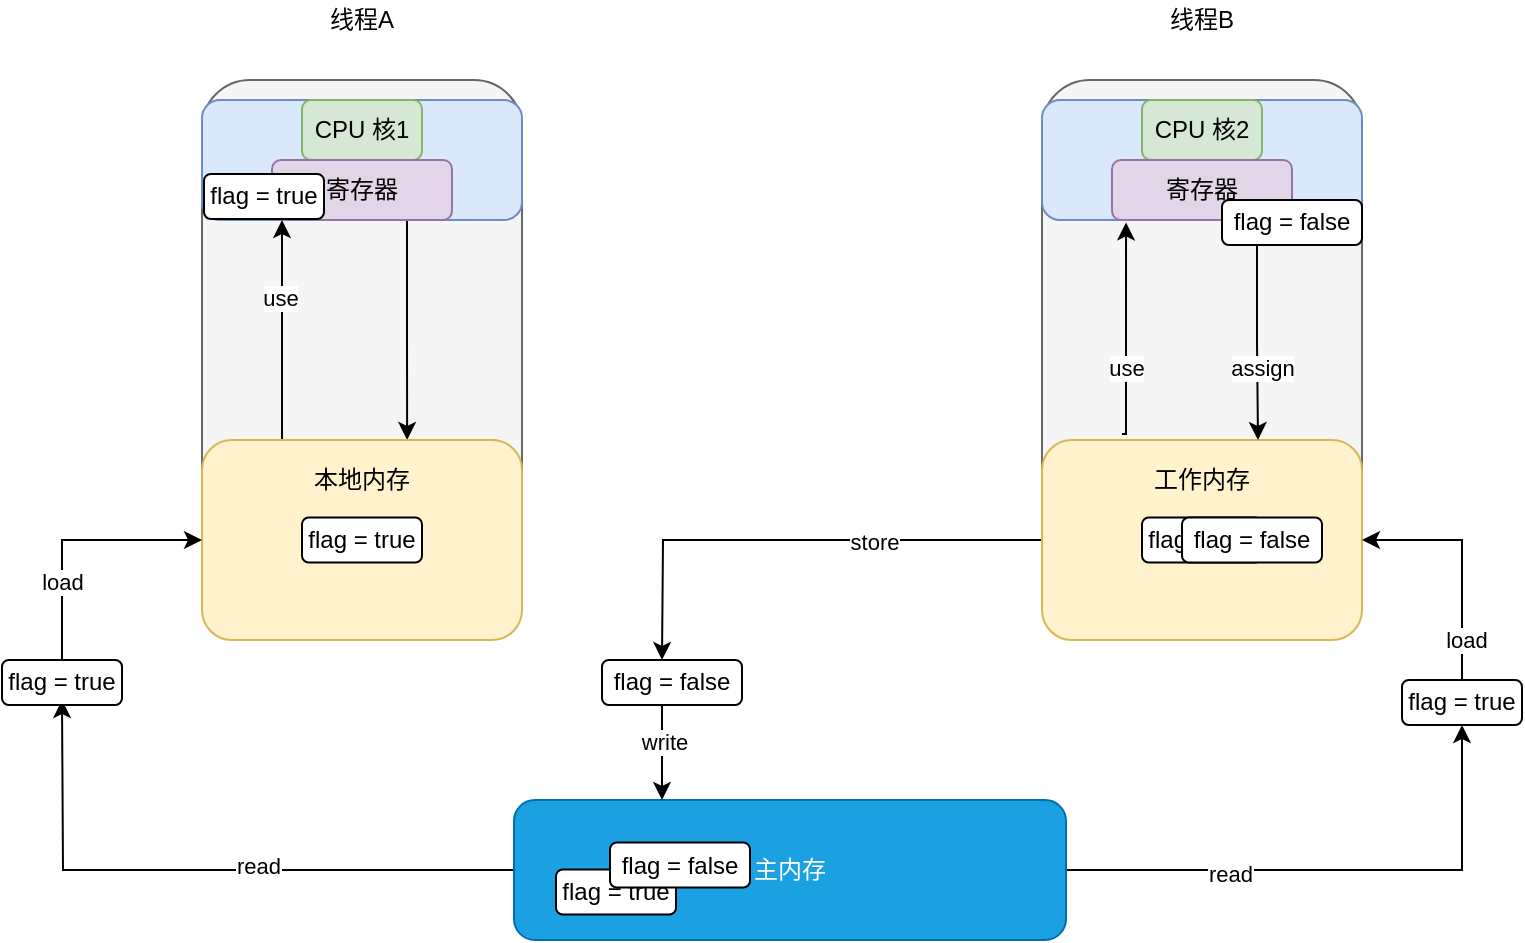 <mxfile version="15.6.3" type="github">
  <diagram id="kDu6EHDvQLuY3qDibhTI" name="Page-1">
    <mxGraphModel dx="1038" dy="579" grid="1" gridSize="10" guides="1" tooltips="1" connect="1" arrows="1" fold="1" page="1" pageScale="1" pageWidth="827" pageHeight="1169" math="0" shadow="0">
      <root>
        <mxCell id="0" />
        <mxCell id="1" parent="0" />
        <mxCell id="RNfgebm5DFTRYw3DXoym-1" value="" style="rounded=1;whiteSpace=wrap;html=1;fillColor=#f5f5f5;strokeColor=#666666;fontColor=#333333;" parent="1" vertex="1">
          <mxGeometry x="120" y="140" width="160" height="280" as="geometry" />
        </mxCell>
        <mxCell id="RNfgebm5DFTRYw3DXoym-2" value="" style="rounded=1;whiteSpace=wrap;html=1;fillColor=#f5f5f5;fontColor=#333333;strokeColor=#666666;" parent="1" vertex="1">
          <mxGeometry x="540" y="140" width="160" height="280" as="geometry" />
        </mxCell>
        <mxCell id="RNfgebm5DFTRYw3DXoym-3" value="线程A" style="text;html=1;strokeColor=none;fillColor=none;align=center;verticalAlign=middle;whiteSpace=wrap;rounded=0;" parent="1" vertex="1">
          <mxGeometry x="180" y="100" width="40" height="20" as="geometry" />
        </mxCell>
        <mxCell id="RNfgebm5DFTRYw3DXoym-4" value="线程B" style="text;html=1;strokeColor=none;fillColor=none;align=center;verticalAlign=middle;whiteSpace=wrap;rounded=0;" parent="1" vertex="1">
          <mxGeometry x="600" y="100" width="40" height="20" as="geometry" />
        </mxCell>
        <mxCell id="RNfgebm5DFTRYw3DXoym-5" value="" style="rounded=1;whiteSpace=wrap;html=1;fillColor=#dae8fc;strokeColor=#6c8ebf;" parent="1" vertex="1">
          <mxGeometry x="120" y="150" width="160" height="60" as="geometry" />
        </mxCell>
        <mxCell id="RNfgebm5DFTRYw3DXoym-6" value="CPU 核1" style="rounded=1;whiteSpace=wrap;html=1;fillColor=#d5e8d4;strokeColor=#82b366;" parent="1" vertex="1">
          <mxGeometry x="170" y="150" width="60" height="30" as="geometry" />
        </mxCell>
        <mxCell id="JfMttN0KAUnnuHpYbCx6-20" style="edgeStyle=orthogonalEdgeStyle;rounded=0;orthogonalLoop=1;jettySize=auto;html=1;exitX=0.75;exitY=1;exitDx=0;exitDy=0;entryX=0.641;entryY=0;entryDx=0;entryDy=0;entryPerimeter=0;" parent="1" source="RNfgebm5DFTRYw3DXoym-7" target="RNfgebm5DFTRYw3DXoym-8" edge="1">
          <mxGeometry relative="1" as="geometry" />
        </mxCell>
        <mxCell id="RNfgebm5DFTRYw3DXoym-7" value="寄存器" style="rounded=1;whiteSpace=wrap;html=1;fillColor=#e1d5e7;strokeColor=#9673a6;" parent="1" vertex="1">
          <mxGeometry x="155" y="180" width="90" height="30" as="geometry" />
        </mxCell>
        <mxCell id="JfMttN0KAUnnuHpYbCx6-16" style="edgeStyle=orthogonalEdgeStyle;rounded=0;orthogonalLoop=1;jettySize=auto;html=1;exitX=0.25;exitY=0;exitDx=0;exitDy=0;" parent="1" source="RNfgebm5DFTRYw3DXoym-8" target="RNfgebm5DFTRYw3DXoym-5" edge="1">
          <mxGeometry relative="1" as="geometry">
            <Array as="points">
              <mxPoint x="160" y="240" />
              <mxPoint x="160" y="240" />
            </Array>
          </mxGeometry>
        </mxCell>
        <mxCell id="JfMttN0KAUnnuHpYbCx6-21" value="use" style="edgeLabel;html=1;align=center;verticalAlign=middle;resizable=0;points=[];" parent="JfMttN0KAUnnuHpYbCx6-16" vertex="1" connectable="0">
          <mxGeometry x="0.294" y="1" relative="1" as="geometry">
            <mxPoint as="offset" />
          </mxGeometry>
        </mxCell>
        <mxCell id="RNfgebm5DFTRYw3DXoym-8" value="" style="rounded=1;whiteSpace=wrap;html=1;fillColor=#fff2cc;strokeColor=#d6b656;" parent="1" vertex="1">
          <mxGeometry x="120" y="320" width="160" height="100" as="geometry" />
        </mxCell>
        <mxCell id="RNfgebm5DFTRYw3DXoym-9" value="本地内存" style="text;html=1;strokeColor=none;fillColor=none;align=center;verticalAlign=middle;whiteSpace=wrap;rounded=0;" parent="1" vertex="1">
          <mxGeometry x="170" y="330" width="60" height="20" as="geometry" />
        </mxCell>
        <mxCell id="JfMttN0KAUnnuHpYbCx6-1" value="" style="rounded=1;whiteSpace=wrap;html=1;fillColor=#dae8fc;strokeColor=#6c8ebf;" parent="1" vertex="1">
          <mxGeometry x="540" y="150" width="160" height="60" as="geometry" />
        </mxCell>
        <mxCell id="JfMttN0KAUnnuHpYbCx6-2" value="CPU 核2" style="rounded=1;whiteSpace=wrap;html=1;fillColor=#d5e8d4;strokeColor=#82b366;" parent="1" vertex="1">
          <mxGeometry x="590" y="150" width="60" height="30" as="geometry" />
        </mxCell>
        <mxCell id="JfMttN0KAUnnuHpYbCx6-3" value="寄存器" style="rounded=1;whiteSpace=wrap;html=1;fillColor=#e1d5e7;strokeColor=#9673a6;" parent="1" vertex="1">
          <mxGeometry x="575" y="180" width="90" height="30" as="geometry" />
        </mxCell>
        <mxCell id="qtoqvPWm-ALenNLnAouR-10" style="edgeStyle=orthogonalEdgeStyle;rounded=0;orthogonalLoop=1;jettySize=auto;html=1;exitX=0.25;exitY=0;exitDx=0;exitDy=0;entryX=0.078;entryY=1.14;entryDx=0;entryDy=0;entryPerimeter=0;" edge="1" parent="1">
          <mxGeometry relative="1" as="geometry">
            <mxPoint x="580" y="317" as="sourcePoint" />
            <mxPoint x="582.02" y="211.2" as="targetPoint" />
            <Array as="points">
              <mxPoint x="582" y="317" />
            </Array>
          </mxGeometry>
        </mxCell>
        <mxCell id="qtoqvPWm-ALenNLnAouR-11" value="use" style="edgeLabel;html=1;align=center;verticalAlign=middle;resizable=0;points=[];" vertex="1" connectable="0" parent="qtoqvPWm-ALenNLnAouR-10">
          <mxGeometry x="-0.347" relative="1" as="geometry">
            <mxPoint as="offset" />
          </mxGeometry>
        </mxCell>
        <mxCell id="qtoqvPWm-ALenNLnAouR-14" style="edgeStyle=orthogonalEdgeStyle;rounded=0;orthogonalLoop=1;jettySize=auto;html=1;exitX=0;exitY=0.5;exitDx=0;exitDy=0;" edge="1" parent="1" source="JfMttN0KAUnnuHpYbCx6-5">
          <mxGeometry relative="1" as="geometry">
            <mxPoint x="350" y="430" as="targetPoint" />
          </mxGeometry>
        </mxCell>
        <mxCell id="qtoqvPWm-ALenNLnAouR-21" value="store" style="edgeLabel;html=1;align=center;verticalAlign=middle;resizable=0;points=[];" vertex="1" connectable="0" parent="qtoqvPWm-ALenNLnAouR-14">
          <mxGeometry x="-0.542" y="1" relative="1" as="geometry">
            <mxPoint x="-27" as="offset" />
          </mxGeometry>
        </mxCell>
        <mxCell id="JfMttN0KAUnnuHpYbCx6-5" value="" style="rounded=1;whiteSpace=wrap;html=1;fillColor=#fff2cc;strokeColor=#d6b656;" parent="1" vertex="1">
          <mxGeometry x="540" y="320" width="160" height="100" as="geometry" />
        </mxCell>
        <mxCell id="JfMttN0KAUnnuHpYbCx6-6" value="工作内存" style="text;html=1;strokeColor=none;fillColor=none;align=center;verticalAlign=middle;whiteSpace=wrap;rounded=0;" parent="1" vertex="1">
          <mxGeometry x="590" y="330" width="60" height="20" as="geometry" />
        </mxCell>
        <mxCell id="JfMttN0KAUnnuHpYbCx6-9" style="edgeStyle=orthogonalEdgeStyle;rounded=0;orthogonalLoop=1;jettySize=auto;html=1;exitX=0;exitY=0.5;exitDx=0;exitDy=0;" parent="1" source="JfMttN0KAUnnuHpYbCx6-7" edge="1">
          <mxGeometry relative="1" as="geometry">
            <mxPoint x="50" y="450" as="targetPoint" />
          </mxGeometry>
        </mxCell>
        <mxCell id="JfMttN0KAUnnuHpYbCx6-11" value="read" style="edgeLabel;html=1;align=center;verticalAlign=middle;resizable=0;points=[];" parent="JfMttN0KAUnnuHpYbCx6-9" vertex="1" connectable="0">
          <mxGeometry x="-0.175" y="-2" relative="1" as="geometry">
            <mxPoint as="offset" />
          </mxGeometry>
        </mxCell>
        <mxCell id="qtoqvPWm-ALenNLnAouR-6" style="edgeStyle=orthogonalEdgeStyle;rounded=0;orthogonalLoop=1;jettySize=auto;html=1;exitX=1;exitY=0.5;exitDx=0;exitDy=0;entryX=0.5;entryY=1;entryDx=0;entryDy=0;" edge="1" parent="1" source="JfMttN0KAUnnuHpYbCx6-7" target="qtoqvPWm-ALenNLnAouR-7">
          <mxGeometry relative="1" as="geometry">
            <mxPoint x="740" y="460" as="targetPoint" />
          </mxGeometry>
        </mxCell>
        <mxCell id="qtoqvPWm-ALenNLnAouR-9" value="read" style="edgeLabel;html=1;align=center;verticalAlign=middle;resizable=0;points=[];" vertex="1" connectable="0" parent="qtoqvPWm-ALenNLnAouR-6">
          <mxGeometry x="-0.395" y="-2" relative="1" as="geometry">
            <mxPoint as="offset" />
          </mxGeometry>
        </mxCell>
        <mxCell id="JfMttN0KAUnnuHpYbCx6-7" value="主内存" style="rounded=1;whiteSpace=wrap;html=1;fillColor=#1ba1e2;fontColor=#ffffff;strokeColor=#006EAF;" parent="1" vertex="1">
          <mxGeometry x="276" y="500" width="276" height="70" as="geometry" />
        </mxCell>
        <mxCell id="JfMttN0KAUnnuHpYbCx6-8" value="flag = true" style="rounded=1;whiteSpace=wrap;html=1;" parent="1" vertex="1">
          <mxGeometry x="297" y="534.75" width="60" height="22.5" as="geometry" />
        </mxCell>
        <mxCell id="JfMttN0KAUnnuHpYbCx6-12" style="edgeStyle=orthogonalEdgeStyle;rounded=0;orthogonalLoop=1;jettySize=auto;html=1;exitX=0.5;exitY=0;exitDx=0;exitDy=0;entryX=0;entryY=0.5;entryDx=0;entryDy=0;" parent="1" source="JfMttN0KAUnnuHpYbCx6-10" target="RNfgebm5DFTRYw3DXoym-8" edge="1">
          <mxGeometry relative="1" as="geometry" />
        </mxCell>
        <mxCell id="JfMttN0KAUnnuHpYbCx6-14" value="load" style="edgeLabel;html=1;align=center;verticalAlign=middle;resizable=0;points=[];" parent="JfMttN0KAUnnuHpYbCx6-12" vertex="1" connectable="0">
          <mxGeometry x="-0.4" relative="1" as="geometry">
            <mxPoint as="offset" />
          </mxGeometry>
        </mxCell>
        <mxCell id="JfMttN0KAUnnuHpYbCx6-10" value="flag = true" style="rounded=1;whiteSpace=wrap;html=1;" parent="1" vertex="1">
          <mxGeometry x="20" y="430" width="60" height="22.5" as="geometry" />
        </mxCell>
        <mxCell id="JfMttN0KAUnnuHpYbCx6-13" value="flag = true" style="rounded=1;whiteSpace=wrap;html=1;" parent="1" vertex="1">
          <mxGeometry x="170" y="358.75" width="60" height="22.5" as="geometry" />
        </mxCell>
        <mxCell id="JfMttN0KAUnnuHpYbCx6-22" value="flag = true" style="rounded=1;whiteSpace=wrap;html=1;" parent="1" vertex="1">
          <mxGeometry x="121" y="187" width="60" height="22.5" as="geometry" />
        </mxCell>
        <mxCell id="qtoqvPWm-ALenNLnAouR-2" value="flag = true" style="rounded=1;whiteSpace=wrap;html=1;" vertex="1" parent="1">
          <mxGeometry x="590" y="358.75" width="60" height="22.5" as="geometry" />
        </mxCell>
        <mxCell id="qtoqvPWm-ALenNLnAouR-4" style="edgeStyle=orthogonalEdgeStyle;rounded=0;orthogonalLoop=1;jettySize=auto;html=1;exitX=0.25;exitY=1;exitDx=0;exitDy=0;entryX=0.675;entryY=0;entryDx=0;entryDy=0;entryPerimeter=0;" edge="1" parent="1" source="qtoqvPWm-ALenNLnAouR-3" target="JfMttN0KAUnnuHpYbCx6-5">
          <mxGeometry relative="1" as="geometry" />
        </mxCell>
        <mxCell id="qtoqvPWm-ALenNLnAouR-5" value="assign" style="edgeLabel;html=1;align=center;verticalAlign=middle;resizable=0;points=[];" vertex="1" connectable="0" parent="qtoqvPWm-ALenNLnAouR-4">
          <mxGeometry x="0.25" y="2" relative="1" as="geometry">
            <mxPoint as="offset" />
          </mxGeometry>
        </mxCell>
        <mxCell id="qtoqvPWm-ALenNLnAouR-3" value="flag = false" style="rounded=1;whiteSpace=wrap;html=1;" vertex="1" parent="1">
          <mxGeometry x="630" y="200" width="70" height="22.5" as="geometry" />
        </mxCell>
        <mxCell id="qtoqvPWm-ALenNLnAouR-8" style="edgeStyle=orthogonalEdgeStyle;rounded=0;orthogonalLoop=1;jettySize=auto;html=1;exitX=0.5;exitY=0;exitDx=0;exitDy=0;entryX=1;entryY=0.5;entryDx=0;entryDy=0;" edge="1" parent="1" source="qtoqvPWm-ALenNLnAouR-7" target="JfMttN0KAUnnuHpYbCx6-5">
          <mxGeometry relative="1" as="geometry" />
        </mxCell>
        <mxCell id="qtoqvPWm-ALenNLnAouR-13" value="load" style="edgeLabel;html=1;align=center;verticalAlign=middle;resizable=0;points=[];" vertex="1" connectable="0" parent="qtoqvPWm-ALenNLnAouR-8">
          <mxGeometry x="-0.663" y="-2" relative="1" as="geometry">
            <mxPoint as="offset" />
          </mxGeometry>
        </mxCell>
        <mxCell id="qtoqvPWm-ALenNLnAouR-7" value="flag = true" style="rounded=1;whiteSpace=wrap;html=1;" vertex="1" parent="1">
          <mxGeometry x="720" y="440" width="60" height="22.5" as="geometry" />
        </mxCell>
        <mxCell id="qtoqvPWm-ALenNLnAouR-12" value="flag = false" style="rounded=1;whiteSpace=wrap;html=1;" vertex="1" parent="1">
          <mxGeometry x="610" y="358.75" width="70" height="22.5" as="geometry" />
        </mxCell>
        <mxCell id="qtoqvPWm-ALenNLnAouR-16" style="edgeStyle=orthogonalEdgeStyle;rounded=0;orthogonalLoop=1;jettySize=auto;html=1;exitX=0.5;exitY=1;exitDx=0;exitDy=0;entryX=0.25;entryY=0;entryDx=0;entryDy=0;" edge="1" parent="1">
          <mxGeometry relative="1" as="geometry">
            <mxPoint x="350" y="500" as="targetPoint" />
            <mxPoint x="355" y="452.5" as="sourcePoint" />
            <Array as="points">
              <mxPoint x="350" y="453" />
            </Array>
          </mxGeometry>
        </mxCell>
        <mxCell id="qtoqvPWm-ALenNLnAouR-22" value="write" style="edgeLabel;html=1;align=center;verticalAlign=middle;resizable=0;points=[];" vertex="1" connectable="0" parent="qtoqvPWm-ALenNLnAouR-16">
          <mxGeometry x="-0.303" y="1" relative="1" as="geometry">
            <mxPoint y="5" as="offset" />
          </mxGeometry>
        </mxCell>
        <mxCell id="qtoqvPWm-ALenNLnAouR-20" value="flag = false" style="rounded=1;whiteSpace=wrap;html=1;" vertex="1" parent="1">
          <mxGeometry x="320" y="430" width="70" height="22.5" as="geometry" />
        </mxCell>
        <mxCell id="qtoqvPWm-ALenNLnAouR-23" value="flag = false" style="rounded=1;whiteSpace=wrap;html=1;" vertex="1" parent="1">
          <mxGeometry x="324" y="521.25" width="70" height="22.5" as="geometry" />
        </mxCell>
      </root>
    </mxGraphModel>
  </diagram>
</mxfile>
